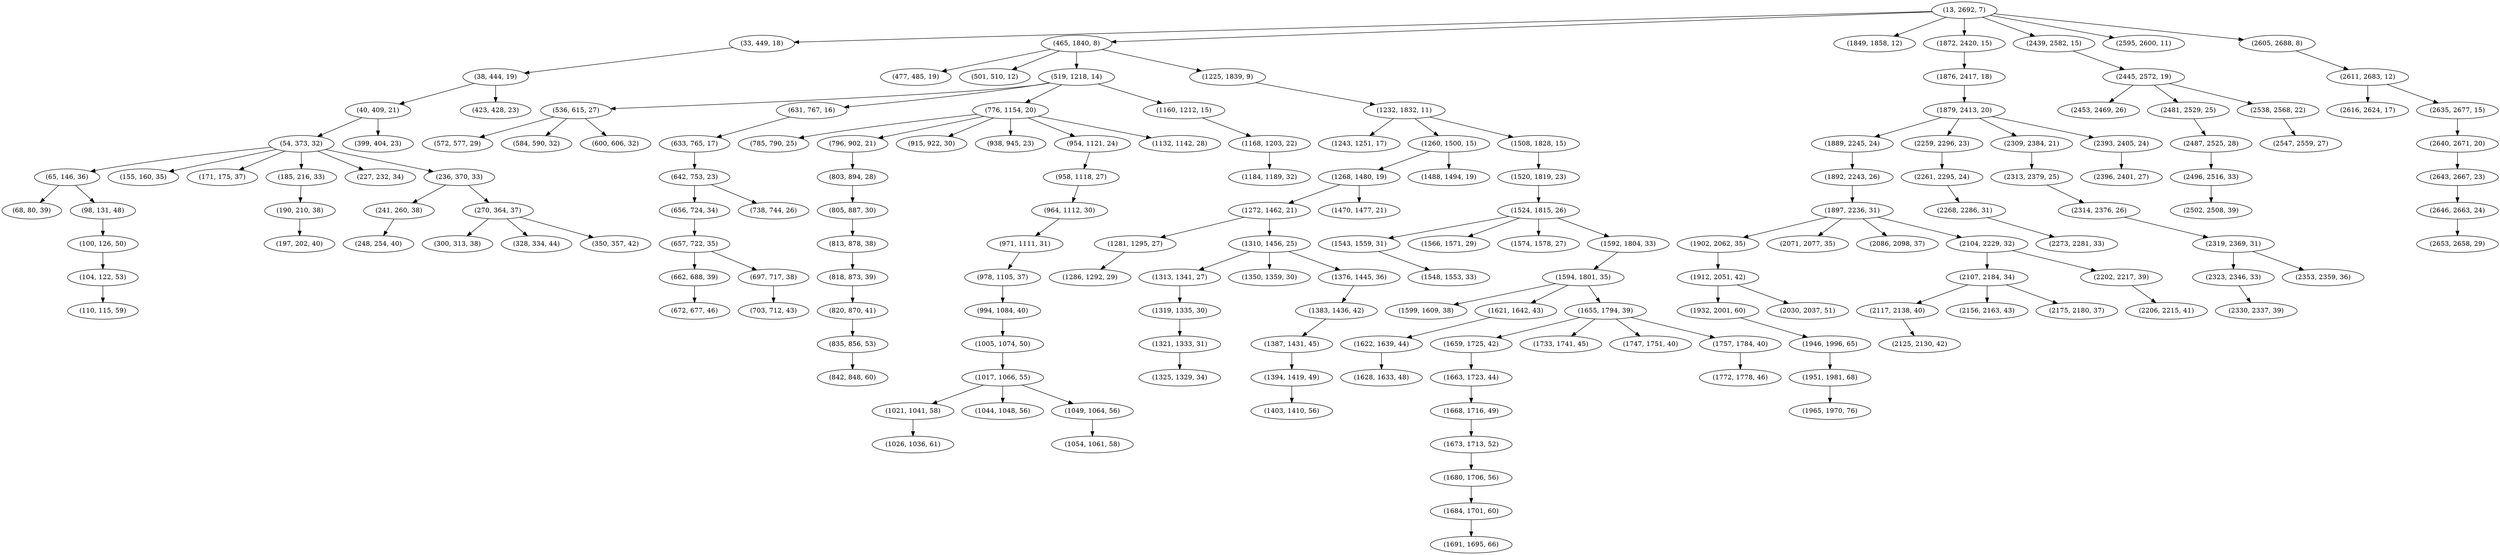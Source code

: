 digraph tree {
    "(13, 2692, 7)";
    "(33, 449, 18)";
    "(38, 444, 19)";
    "(40, 409, 21)";
    "(54, 373, 32)";
    "(65, 146, 36)";
    "(68, 80, 39)";
    "(98, 131, 48)";
    "(100, 126, 50)";
    "(104, 122, 53)";
    "(110, 115, 59)";
    "(155, 160, 35)";
    "(171, 175, 37)";
    "(185, 216, 33)";
    "(190, 210, 38)";
    "(197, 202, 40)";
    "(227, 232, 34)";
    "(236, 370, 33)";
    "(241, 260, 38)";
    "(248, 254, 40)";
    "(270, 364, 37)";
    "(300, 313, 38)";
    "(328, 334, 44)";
    "(350, 357, 42)";
    "(399, 404, 23)";
    "(423, 428, 23)";
    "(465, 1840, 8)";
    "(477, 485, 19)";
    "(501, 510, 12)";
    "(519, 1218, 14)";
    "(536, 615, 27)";
    "(572, 577, 29)";
    "(584, 590, 32)";
    "(600, 606, 32)";
    "(631, 767, 16)";
    "(633, 765, 17)";
    "(642, 753, 23)";
    "(656, 724, 34)";
    "(657, 722, 35)";
    "(662, 688, 39)";
    "(672, 677, 46)";
    "(697, 717, 38)";
    "(703, 712, 43)";
    "(738, 744, 26)";
    "(776, 1154, 20)";
    "(785, 790, 25)";
    "(796, 902, 21)";
    "(803, 894, 28)";
    "(805, 887, 30)";
    "(813, 878, 38)";
    "(818, 873, 39)";
    "(820, 870, 41)";
    "(835, 856, 53)";
    "(842, 848, 60)";
    "(915, 922, 30)";
    "(938, 945, 23)";
    "(954, 1121, 24)";
    "(958, 1118, 27)";
    "(964, 1112, 30)";
    "(971, 1111, 31)";
    "(978, 1105, 37)";
    "(994, 1084, 40)";
    "(1005, 1074, 50)";
    "(1017, 1066, 55)";
    "(1021, 1041, 58)";
    "(1026, 1036, 61)";
    "(1044, 1048, 56)";
    "(1049, 1064, 56)";
    "(1054, 1061, 58)";
    "(1132, 1142, 28)";
    "(1160, 1212, 15)";
    "(1168, 1203, 22)";
    "(1184, 1189, 32)";
    "(1225, 1839, 9)";
    "(1232, 1832, 11)";
    "(1243, 1251, 17)";
    "(1260, 1500, 15)";
    "(1268, 1480, 19)";
    "(1272, 1462, 21)";
    "(1281, 1295, 27)";
    "(1286, 1292, 29)";
    "(1310, 1456, 25)";
    "(1313, 1341, 27)";
    "(1319, 1335, 30)";
    "(1321, 1333, 31)";
    "(1325, 1329, 34)";
    "(1350, 1359, 30)";
    "(1376, 1445, 36)";
    "(1383, 1436, 42)";
    "(1387, 1431, 45)";
    "(1394, 1419, 49)";
    "(1403, 1410, 56)";
    "(1470, 1477, 21)";
    "(1488, 1494, 19)";
    "(1508, 1828, 15)";
    "(1520, 1819, 23)";
    "(1524, 1815, 26)";
    "(1543, 1559, 31)";
    "(1548, 1553, 33)";
    "(1566, 1571, 29)";
    "(1574, 1578, 27)";
    "(1592, 1804, 33)";
    "(1594, 1801, 35)";
    "(1599, 1609, 38)";
    "(1621, 1642, 43)";
    "(1622, 1639, 44)";
    "(1628, 1633, 48)";
    "(1655, 1794, 39)";
    "(1659, 1725, 42)";
    "(1663, 1723, 44)";
    "(1668, 1716, 49)";
    "(1673, 1713, 52)";
    "(1680, 1706, 56)";
    "(1684, 1701, 60)";
    "(1691, 1695, 66)";
    "(1733, 1741, 45)";
    "(1747, 1751, 40)";
    "(1757, 1784, 40)";
    "(1772, 1778, 46)";
    "(1849, 1858, 12)";
    "(1872, 2420, 15)";
    "(1876, 2417, 18)";
    "(1879, 2413, 20)";
    "(1889, 2245, 24)";
    "(1892, 2243, 26)";
    "(1897, 2236, 31)";
    "(1902, 2062, 35)";
    "(1912, 2051, 42)";
    "(1932, 2001, 60)";
    "(1946, 1996, 65)";
    "(1951, 1981, 68)";
    "(1965, 1970, 76)";
    "(2030, 2037, 51)";
    "(2071, 2077, 35)";
    "(2086, 2098, 37)";
    "(2104, 2229, 32)";
    "(2107, 2184, 34)";
    "(2117, 2138, 40)";
    "(2125, 2130, 42)";
    "(2156, 2163, 43)";
    "(2175, 2180, 37)";
    "(2202, 2217, 39)";
    "(2206, 2215, 41)";
    "(2259, 2296, 23)";
    "(2261, 2295, 24)";
    "(2268, 2286, 31)";
    "(2273, 2281, 33)";
    "(2309, 2384, 21)";
    "(2313, 2379, 25)";
    "(2314, 2376, 26)";
    "(2319, 2369, 31)";
    "(2323, 2346, 33)";
    "(2330, 2337, 39)";
    "(2353, 2359, 36)";
    "(2393, 2405, 24)";
    "(2396, 2401, 27)";
    "(2439, 2582, 15)";
    "(2445, 2572, 19)";
    "(2453, 2469, 26)";
    "(2481, 2529, 25)";
    "(2487, 2525, 28)";
    "(2496, 2516, 33)";
    "(2502, 2508, 39)";
    "(2538, 2568, 22)";
    "(2547, 2559, 27)";
    "(2595, 2600, 11)";
    "(2605, 2688, 8)";
    "(2611, 2683, 12)";
    "(2616, 2624, 17)";
    "(2635, 2677, 15)";
    "(2640, 2671, 20)";
    "(2643, 2667, 23)";
    "(2646, 2663, 24)";
    "(2653, 2658, 29)";
    "(13, 2692, 7)" -> "(33, 449, 18)";
    "(13, 2692, 7)" -> "(465, 1840, 8)";
    "(13, 2692, 7)" -> "(1849, 1858, 12)";
    "(13, 2692, 7)" -> "(1872, 2420, 15)";
    "(13, 2692, 7)" -> "(2439, 2582, 15)";
    "(13, 2692, 7)" -> "(2595, 2600, 11)";
    "(13, 2692, 7)" -> "(2605, 2688, 8)";
    "(33, 449, 18)" -> "(38, 444, 19)";
    "(38, 444, 19)" -> "(40, 409, 21)";
    "(38, 444, 19)" -> "(423, 428, 23)";
    "(40, 409, 21)" -> "(54, 373, 32)";
    "(40, 409, 21)" -> "(399, 404, 23)";
    "(54, 373, 32)" -> "(65, 146, 36)";
    "(54, 373, 32)" -> "(155, 160, 35)";
    "(54, 373, 32)" -> "(171, 175, 37)";
    "(54, 373, 32)" -> "(185, 216, 33)";
    "(54, 373, 32)" -> "(227, 232, 34)";
    "(54, 373, 32)" -> "(236, 370, 33)";
    "(65, 146, 36)" -> "(68, 80, 39)";
    "(65, 146, 36)" -> "(98, 131, 48)";
    "(98, 131, 48)" -> "(100, 126, 50)";
    "(100, 126, 50)" -> "(104, 122, 53)";
    "(104, 122, 53)" -> "(110, 115, 59)";
    "(185, 216, 33)" -> "(190, 210, 38)";
    "(190, 210, 38)" -> "(197, 202, 40)";
    "(236, 370, 33)" -> "(241, 260, 38)";
    "(236, 370, 33)" -> "(270, 364, 37)";
    "(241, 260, 38)" -> "(248, 254, 40)";
    "(270, 364, 37)" -> "(300, 313, 38)";
    "(270, 364, 37)" -> "(328, 334, 44)";
    "(270, 364, 37)" -> "(350, 357, 42)";
    "(465, 1840, 8)" -> "(477, 485, 19)";
    "(465, 1840, 8)" -> "(501, 510, 12)";
    "(465, 1840, 8)" -> "(519, 1218, 14)";
    "(465, 1840, 8)" -> "(1225, 1839, 9)";
    "(519, 1218, 14)" -> "(536, 615, 27)";
    "(519, 1218, 14)" -> "(631, 767, 16)";
    "(519, 1218, 14)" -> "(776, 1154, 20)";
    "(519, 1218, 14)" -> "(1160, 1212, 15)";
    "(536, 615, 27)" -> "(572, 577, 29)";
    "(536, 615, 27)" -> "(584, 590, 32)";
    "(536, 615, 27)" -> "(600, 606, 32)";
    "(631, 767, 16)" -> "(633, 765, 17)";
    "(633, 765, 17)" -> "(642, 753, 23)";
    "(642, 753, 23)" -> "(656, 724, 34)";
    "(642, 753, 23)" -> "(738, 744, 26)";
    "(656, 724, 34)" -> "(657, 722, 35)";
    "(657, 722, 35)" -> "(662, 688, 39)";
    "(657, 722, 35)" -> "(697, 717, 38)";
    "(662, 688, 39)" -> "(672, 677, 46)";
    "(697, 717, 38)" -> "(703, 712, 43)";
    "(776, 1154, 20)" -> "(785, 790, 25)";
    "(776, 1154, 20)" -> "(796, 902, 21)";
    "(776, 1154, 20)" -> "(915, 922, 30)";
    "(776, 1154, 20)" -> "(938, 945, 23)";
    "(776, 1154, 20)" -> "(954, 1121, 24)";
    "(776, 1154, 20)" -> "(1132, 1142, 28)";
    "(796, 902, 21)" -> "(803, 894, 28)";
    "(803, 894, 28)" -> "(805, 887, 30)";
    "(805, 887, 30)" -> "(813, 878, 38)";
    "(813, 878, 38)" -> "(818, 873, 39)";
    "(818, 873, 39)" -> "(820, 870, 41)";
    "(820, 870, 41)" -> "(835, 856, 53)";
    "(835, 856, 53)" -> "(842, 848, 60)";
    "(954, 1121, 24)" -> "(958, 1118, 27)";
    "(958, 1118, 27)" -> "(964, 1112, 30)";
    "(964, 1112, 30)" -> "(971, 1111, 31)";
    "(971, 1111, 31)" -> "(978, 1105, 37)";
    "(978, 1105, 37)" -> "(994, 1084, 40)";
    "(994, 1084, 40)" -> "(1005, 1074, 50)";
    "(1005, 1074, 50)" -> "(1017, 1066, 55)";
    "(1017, 1066, 55)" -> "(1021, 1041, 58)";
    "(1017, 1066, 55)" -> "(1044, 1048, 56)";
    "(1017, 1066, 55)" -> "(1049, 1064, 56)";
    "(1021, 1041, 58)" -> "(1026, 1036, 61)";
    "(1049, 1064, 56)" -> "(1054, 1061, 58)";
    "(1160, 1212, 15)" -> "(1168, 1203, 22)";
    "(1168, 1203, 22)" -> "(1184, 1189, 32)";
    "(1225, 1839, 9)" -> "(1232, 1832, 11)";
    "(1232, 1832, 11)" -> "(1243, 1251, 17)";
    "(1232, 1832, 11)" -> "(1260, 1500, 15)";
    "(1232, 1832, 11)" -> "(1508, 1828, 15)";
    "(1260, 1500, 15)" -> "(1268, 1480, 19)";
    "(1260, 1500, 15)" -> "(1488, 1494, 19)";
    "(1268, 1480, 19)" -> "(1272, 1462, 21)";
    "(1268, 1480, 19)" -> "(1470, 1477, 21)";
    "(1272, 1462, 21)" -> "(1281, 1295, 27)";
    "(1272, 1462, 21)" -> "(1310, 1456, 25)";
    "(1281, 1295, 27)" -> "(1286, 1292, 29)";
    "(1310, 1456, 25)" -> "(1313, 1341, 27)";
    "(1310, 1456, 25)" -> "(1350, 1359, 30)";
    "(1310, 1456, 25)" -> "(1376, 1445, 36)";
    "(1313, 1341, 27)" -> "(1319, 1335, 30)";
    "(1319, 1335, 30)" -> "(1321, 1333, 31)";
    "(1321, 1333, 31)" -> "(1325, 1329, 34)";
    "(1376, 1445, 36)" -> "(1383, 1436, 42)";
    "(1383, 1436, 42)" -> "(1387, 1431, 45)";
    "(1387, 1431, 45)" -> "(1394, 1419, 49)";
    "(1394, 1419, 49)" -> "(1403, 1410, 56)";
    "(1508, 1828, 15)" -> "(1520, 1819, 23)";
    "(1520, 1819, 23)" -> "(1524, 1815, 26)";
    "(1524, 1815, 26)" -> "(1543, 1559, 31)";
    "(1524, 1815, 26)" -> "(1566, 1571, 29)";
    "(1524, 1815, 26)" -> "(1574, 1578, 27)";
    "(1524, 1815, 26)" -> "(1592, 1804, 33)";
    "(1543, 1559, 31)" -> "(1548, 1553, 33)";
    "(1592, 1804, 33)" -> "(1594, 1801, 35)";
    "(1594, 1801, 35)" -> "(1599, 1609, 38)";
    "(1594, 1801, 35)" -> "(1621, 1642, 43)";
    "(1594, 1801, 35)" -> "(1655, 1794, 39)";
    "(1621, 1642, 43)" -> "(1622, 1639, 44)";
    "(1622, 1639, 44)" -> "(1628, 1633, 48)";
    "(1655, 1794, 39)" -> "(1659, 1725, 42)";
    "(1655, 1794, 39)" -> "(1733, 1741, 45)";
    "(1655, 1794, 39)" -> "(1747, 1751, 40)";
    "(1655, 1794, 39)" -> "(1757, 1784, 40)";
    "(1659, 1725, 42)" -> "(1663, 1723, 44)";
    "(1663, 1723, 44)" -> "(1668, 1716, 49)";
    "(1668, 1716, 49)" -> "(1673, 1713, 52)";
    "(1673, 1713, 52)" -> "(1680, 1706, 56)";
    "(1680, 1706, 56)" -> "(1684, 1701, 60)";
    "(1684, 1701, 60)" -> "(1691, 1695, 66)";
    "(1757, 1784, 40)" -> "(1772, 1778, 46)";
    "(1872, 2420, 15)" -> "(1876, 2417, 18)";
    "(1876, 2417, 18)" -> "(1879, 2413, 20)";
    "(1879, 2413, 20)" -> "(1889, 2245, 24)";
    "(1879, 2413, 20)" -> "(2259, 2296, 23)";
    "(1879, 2413, 20)" -> "(2309, 2384, 21)";
    "(1879, 2413, 20)" -> "(2393, 2405, 24)";
    "(1889, 2245, 24)" -> "(1892, 2243, 26)";
    "(1892, 2243, 26)" -> "(1897, 2236, 31)";
    "(1897, 2236, 31)" -> "(1902, 2062, 35)";
    "(1897, 2236, 31)" -> "(2071, 2077, 35)";
    "(1897, 2236, 31)" -> "(2086, 2098, 37)";
    "(1897, 2236, 31)" -> "(2104, 2229, 32)";
    "(1902, 2062, 35)" -> "(1912, 2051, 42)";
    "(1912, 2051, 42)" -> "(1932, 2001, 60)";
    "(1912, 2051, 42)" -> "(2030, 2037, 51)";
    "(1932, 2001, 60)" -> "(1946, 1996, 65)";
    "(1946, 1996, 65)" -> "(1951, 1981, 68)";
    "(1951, 1981, 68)" -> "(1965, 1970, 76)";
    "(2104, 2229, 32)" -> "(2107, 2184, 34)";
    "(2104, 2229, 32)" -> "(2202, 2217, 39)";
    "(2107, 2184, 34)" -> "(2117, 2138, 40)";
    "(2107, 2184, 34)" -> "(2156, 2163, 43)";
    "(2107, 2184, 34)" -> "(2175, 2180, 37)";
    "(2117, 2138, 40)" -> "(2125, 2130, 42)";
    "(2202, 2217, 39)" -> "(2206, 2215, 41)";
    "(2259, 2296, 23)" -> "(2261, 2295, 24)";
    "(2261, 2295, 24)" -> "(2268, 2286, 31)";
    "(2268, 2286, 31)" -> "(2273, 2281, 33)";
    "(2309, 2384, 21)" -> "(2313, 2379, 25)";
    "(2313, 2379, 25)" -> "(2314, 2376, 26)";
    "(2314, 2376, 26)" -> "(2319, 2369, 31)";
    "(2319, 2369, 31)" -> "(2323, 2346, 33)";
    "(2319, 2369, 31)" -> "(2353, 2359, 36)";
    "(2323, 2346, 33)" -> "(2330, 2337, 39)";
    "(2393, 2405, 24)" -> "(2396, 2401, 27)";
    "(2439, 2582, 15)" -> "(2445, 2572, 19)";
    "(2445, 2572, 19)" -> "(2453, 2469, 26)";
    "(2445, 2572, 19)" -> "(2481, 2529, 25)";
    "(2445, 2572, 19)" -> "(2538, 2568, 22)";
    "(2481, 2529, 25)" -> "(2487, 2525, 28)";
    "(2487, 2525, 28)" -> "(2496, 2516, 33)";
    "(2496, 2516, 33)" -> "(2502, 2508, 39)";
    "(2538, 2568, 22)" -> "(2547, 2559, 27)";
    "(2605, 2688, 8)" -> "(2611, 2683, 12)";
    "(2611, 2683, 12)" -> "(2616, 2624, 17)";
    "(2611, 2683, 12)" -> "(2635, 2677, 15)";
    "(2635, 2677, 15)" -> "(2640, 2671, 20)";
    "(2640, 2671, 20)" -> "(2643, 2667, 23)";
    "(2643, 2667, 23)" -> "(2646, 2663, 24)";
    "(2646, 2663, 24)" -> "(2653, 2658, 29)";
}

